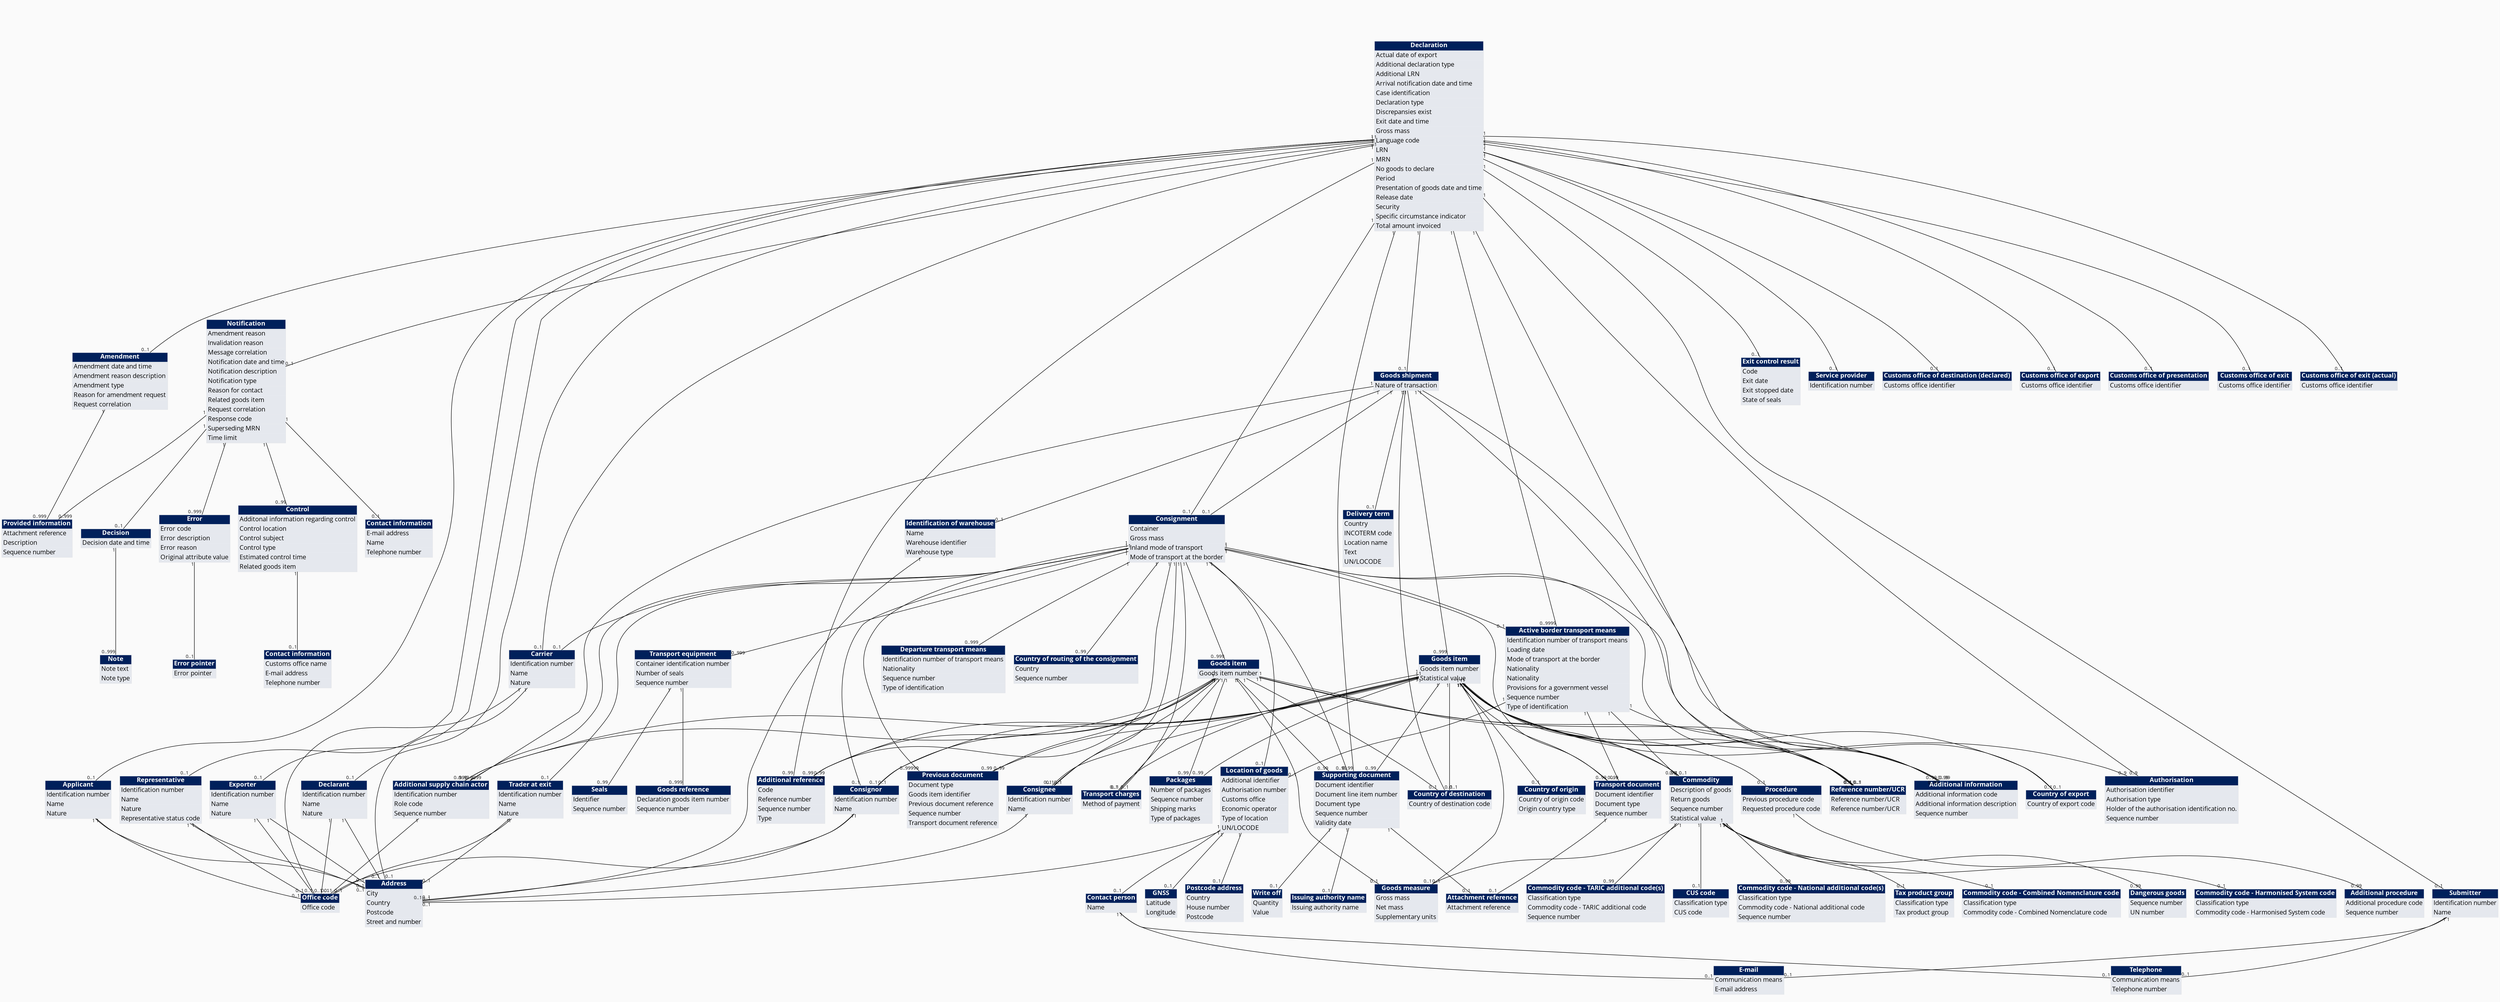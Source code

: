 Graph ClassDiagram {
bgcolor="#fafafa"
ratio="0.4"
node [shape=plain, fontname="Open Sans"]
edge [fontname="Open Sans" width="2"]
"FIg-001" -- "FIg-014" [headlabel="0..1" taillabel="1" fontsize=10]
"FIg-001" -- "FIg-026" [headlabel="0..1" taillabel="1" fontsize=10]
"FIg-001" -- "FIg-028" [headlabel="0..1" taillabel="1" fontsize=10]
"FIg-001" -- "FIg-031" [headlabel="0..1" taillabel="1" fontsize=10]
"FIg-001" -- "FIg-032" [headlabel="0..9" taillabel="1" fontsize=10]
"FIg-001" -- "FIg-033" [headlabel="0..1" taillabel="1" fontsize=10]
"FIg-001" -- "FIg-036" [headlabel="0..1" taillabel="1" fontsize=10]
"FIg-001" -- "FIg-038" [headlabel="0..1" taillabel="1" fontsize=10]
"FIg-001" -- "FIg-041" [headlabel="0..1" taillabel="1" fontsize=10]
"FIg-001" -- "FIg-048" [headlabel="0..1" taillabel="1" fontsize=10]
"FIg-001" -- "FIg-075" [headlabel="0..1" taillabel="1" fontsize=10]
"FIg-001" -- "FIg-079" [headlabel="0..1" taillabel="1" fontsize=10]
"FIg-001" -- "FIg-085" [headlabel="0..9999" taillabel="1" fontsize=10]
"FIg-001" -- "FIg-102" [headlabel="0..99" taillabel="1" fontsize=10]
"FIg-001" -- "FIg-106" [headlabel="0..1" taillabel="1" fontsize=10]
"FIg-001" -- "FIg-111" [headlabel="0..99" taillabel="1" fontsize=10]
"FIg-001" -- "FIg-115" [headlabel="0..1" taillabel="1" fontsize=10]
"FIg-001" -- "FIg-116" [headlabel="0..1" taillabel="1" fontsize=10]
"FIg-001" -- "FIg-119" [headlabel="0..1" taillabel="1" fontsize=10]
"FIg-001" -- "FIg-136" [headlabel="0..99" taillabel="1" fontsize=10]
"FIg-001" -- "FIg-138" [headlabel="0..1" taillabel="1" fontsize=10]
"FIg-001" -- "FIg-139" [headlabel="0..1" taillabel="1" fontsize=10]
"FIg-014" -- "FIg-012" [headlabel="0..999" taillabel="1" fontsize=10]
"FIg-015" -- "FIg-011" [headlabel="0..999" taillabel="1" fontsize=10]
"FIg-017" -- "FIg-023" [headlabel="0..1" taillabel="1" fontsize=10]
"FIg-019" -- "FIg-016" [headlabel="0..1" taillabel="1" fontsize=10]
"FIg-026" -- "FIg-029" [headlabel="0..1" taillabel="1" fontsize=10]
"FIg-026" -- "FIg-083" [headlabel="0..1" taillabel="1" fontsize=10]
"FIg-028" -- "FIg-009" [headlabel="0..1" taillabel="1" fontsize=10]
"FIg-028" -- "FIg-012" [headlabel="0..999" taillabel="1" fontsize=10]
"FIg-028" -- "FIg-015" [headlabel="0..1" taillabel="1" fontsize=10]
"FIg-028" -- "FIg-017" [headlabel="0..999" taillabel="1" fontsize=10]
"FIg-028" -- "FIg-019" [headlabel="0..99" taillabel="1" fontsize=10]
"FIg-031" -- "FIg-043" [headlabel="0..1" taillabel="1" fontsize=10]
"FIg-031" -- "FIg-105" [headlabel="0..1" taillabel="1" fontsize=10]
"FIg-033" -- "FIg-029" [headlabel="0..1" taillabel="1" fontsize=10]
"FIg-033" -- "FIg-083" [headlabel="0..1" taillabel="1" fontsize=10]
"FIg-036" -- "FIg-029" [headlabel="0..1" taillabel="1" fontsize=10]
"FIg-036" -- "FIg-083" [headlabel="0..1" taillabel="1" fontsize=10]
"FIg-038" -- "FIg-029" [headlabel="0..1" taillabel="1" fontsize=10]
"FIg-038" -- "FIg-083" [headlabel="0..1" taillabel="1" fontsize=10]
"FIg-044" -- "FIg-070" [headlabel="0..999" taillabel="1" fontsize=10]
"FIg-044" -- "FIg-112" [headlabel="0..99" taillabel="1" fontsize=10]
"FIg-045" -- "FIg-047" [headlabel="0..1" taillabel="1" fontsize=10]
"FIg-045" -- "FIg-051" [headlabel="0..99" taillabel="1" fontsize=10]
"FIg-045" -- "FIg-081" [headlabel="0..1" taillabel="1" fontsize=10]
"FIg-045" -- "FIg-086" [headlabel="0..99" taillabel="1" fontsize=10]
"FIg-045" -- "FIg-087" [headlabel="0..1" taillabel="1" fontsize=10]
"FIg-045" -- "FIg-088" [headlabel="0..99" taillabel="1" fontsize=10]
"FIg-045" -- "FIg-089" [headlabel="0..1" taillabel="1" fontsize=10]
"FIg-045" -- "FIg-140" [headlabel="0..1" taillabel="1" fontsize=10]
"FIg-048" -- "FIg-029" [headlabel="0..1" taillabel="1" fontsize=10]
"FIg-048" -- "FIg-083" [headlabel="0..1" taillabel="1" fontsize=10]
"FIg-055" -- "FIg-083" [headlabel="0..1" taillabel="1" fontsize=10]
"FIg-072" -- "FIg-043" [headlabel="0..1" taillabel="1" fontsize=10]
"FIg-072" -- "FIg-105" [headlabel="0..1" taillabel="1" fontsize=10]
"FIg-075" -- "FIg-044" [headlabel="0..999" taillabel="1" fontsize=10]
"FIg-075" -- "FIg-048" [headlabel="0..1" taillabel="1" fontsize=10]
"FIg-075" -- "FIg-049" [headlabel="0..999" taillabel="1" fontsize=10]
"FIg-075" -- "FIg-055" [headlabel="0..1" taillabel="1" fontsize=10]
"FIg-075" -- "FIg-068" [headlabel="0..99" taillabel="1" fontsize=10]
"FIg-075" -- "FIg-085" [headlabel="0..1" taillabel="1" fontsize=10]
"FIg-075" -- "FIg-090" [headlabel="0..999" taillabel="1" fontsize=10]
"FIg-075" -- "FIg-095" [headlabel="0..1" taillabel="1" fontsize=10]
"FIg-075" -- "FIg-102" [headlabel="0..99" taillabel="1" fontsize=10]
"FIg-075" -- "FIg-111" [headlabel="0..99" taillabel="1" fontsize=10]
"FIg-075" -- "FIg-122" [headlabel="0..99" taillabel="1" fontsize=10]
"FIg-075" -- "FIg-126" [headlabel="0..1" taillabel="1" fontsize=10]
"FIg-075" -- "FIg-127" [headlabel="0..1" taillabel="1" fontsize=10]
"FIg-075" -- "FIg-128" [headlabel="0..1" taillabel="1" fontsize=10]
"FIg-075" -- "FIg-129" [headlabel="0..1" taillabel="1" fontsize=10]
"FIg-075" -- "FIg-134" [headlabel="0..99" taillabel="1" fontsize=10]
"FIg-075" -- "FIg-135" [headlabel="0..99999" taillabel="1" fontsize=10]
"FIg-075" -- "FIg-136" [headlabel="0..99" taillabel="1" fontsize=10]
"FIg-078" -- "FIg-032" [headlabel="0..9" taillabel="1" fontsize=10]
"FIg-078" -- "FIg-045" [headlabel="0..1" taillabel="1" fontsize=10]
"FIg-078" -- "FIg-046" [headlabel="0..1" taillabel="1" fontsize=10]
"FIg-078" -- "FIg-052" [headlabel="0..99" taillabel="1" fontsize=10]
"FIg-078" -- "FIg-055" [headlabel="0..1" taillabel="1" fontsize=10]
"FIg-078" -- "FIg-089" [headlabel="0..1" taillabel="1" fontsize=10]
"FIg-078" -- "FIg-092" [headlabel="0..1" taillabel="1" fontsize=10]
"FIg-078" -- "FIg-095" [headlabel="0..1" taillabel="1" fontsize=10]
"FIg-078" -- "FIg-100" [headlabel="0..1" taillabel="1" fontsize=10]
"FIg-078" -- "FIg-102" [headlabel="0..99" taillabel="1" fontsize=10]
"FIg-078" -- "FIg-111" [headlabel="0..99" taillabel="1" fontsize=10]
"FIg-078" -- "FIg-113" [headlabel="0..1" taillabel="1" fontsize=10]
"FIg-078" -- "FIg-122" [headlabel="0..99" taillabel="1" fontsize=10]
"FIg-078" -- "FIg-126" [headlabel="0..1" taillabel="1" fontsize=10]
"FIg-078" -- "FIg-129" [headlabel="0..1" taillabel="1" fontsize=10]
"FIg-078" -- "FIg-134" [headlabel="0..99" taillabel="1" fontsize=10]
"FIg-078" -- "FIg-135" [headlabel="0..99" taillabel="1" fontsize=10]
"FIg-078" -- "FIg-136" [headlabel="0..99" taillabel="1" fontsize=10]
"FIg-085" -- "FIg-045" [headlabel="0..99" taillabel="1" fontsize=10]
"FIg-085" -- "FIg-122" [headlabel="0..1" taillabel="1" fontsize=10]
"FIg-085" -- "FIg-126" [headlabel="0..1" taillabel="1" fontsize=10]
"FIg-085" -- "FIg-127" [headlabel="0..1" taillabel="1" fontsize=10]
"FIg-090" -- "FIg-045" [headlabel="0..1" taillabel="1" fontsize=10]
"FIg-090" -- "FIg-052" [headlabel="0..99" taillabel="1" fontsize=10]
"FIg-090" -- "FIg-055" [headlabel="0..1" taillabel="1" fontsize=10]
"FIg-090" -- "FIg-089" [headlabel="0..1" taillabel="1" fontsize=10]
"FIg-090" -- "FIg-092" [headlabel="0..1" taillabel="1" fontsize=10]
"FIg-090" -- "FIg-095" [headlabel="0..1" taillabel="1" fontsize=10]
"FIg-090" -- "FIg-102" [headlabel="0..99" taillabel="1" fontsize=10]
"FIg-090" -- "FIg-111" [headlabel="0..99" taillabel="1" fontsize=10]
"FIg-090" -- "FIg-126" [headlabel="0..1" taillabel="1" fontsize=10]
"FIg-090" -- "FIg-129" [headlabel="0..1" taillabel="1" fontsize=10]
"FIg-090" -- "FIg-134" [headlabel="0..99" taillabel="1" fontsize=10]
"FIg-090" -- "FIg-135" [headlabel="0..99" taillabel="1" fontsize=10]
"FIg-090" -- "FIg-136" [headlabel="0..99" taillabel="1" fontsize=10]
"FIg-113" -- "FIg-097" [headlabel="0..99" taillabel="1" fontsize=10]
"FIg-119" -- "FIg-046" [headlabel="0..1" taillabel="1" fontsize=10]
"FIg-119" -- "FIg-075" [headlabel="0..1" taillabel="1" fontsize=10]
"FIg-119" -- "FIg-077" [headlabel="0..1" taillabel="1" fontsize=10]
"FIg-119" -- "FIg-078" [headlabel="0..999" taillabel="1" fontsize=10]
"FIg-119" -- "FIg-092" [headlabel="0..1" taillabel="1" fontsize=10]
"FIg-119" -- "FIg-126" [headlabel="0..1" taillabel="1" fontsize=10]
"FIg-119" -- "FIg-132" [headlabel="0..1" taillabel="1" fontsize=10]
"FIg-119" -- "FIg-134" [headlabel="0..99" taillabel="1" fontsize=10]
"FIg-122" -- "FIg-042" [headlabel="0..1" taillabel="1" fontsize=10]
"FIg-127" -- "FIg-069" [headlabel="0..1" taillabel="1" fontsize=10]
"FIg-127" -- "FIg-072" [headlabel="0..1" taillabel="1" fontsize=10]
"FIg-127" -- "FIg-083" [headlabel="0..1" taillabel="1" fontsize=10]
"FIg-127" -- "FIg-131" [headlabel="0..1" taillabel="1" fontsize=10]
"FIg-128" -- "FIg-029" [headlabel="0..1" taillabel="1" fontsize=10]
"FIg-128" -- "FIg-083" [headlabel="0..1" taillabel="1" fontsize=10]
"FIg-129" -- "FIg-029" [headlabel="0..1" taillabel="1" fontsize=10]
"FIg-129" -- "FIg-083" [headlabel="0..1" taillabel="1" fontsize=10]
"FIg-132" -- "FIg-083" [headlabel="0..1" taillabel="1" fontsize=10]
"FIg-134" -- "FIg-029" [headlabel="0..1" taillabel="1" fontsize=10]
"FIg-136" -- "FIg-042" [headlabel="0..1" taillabel="1" fontsize=10]
"FIg-136" -- "FIg-108" [headlabel="0..1" taillabel="1" fontsize=10]
"FIg-136" -- "FIg-137" [headlabel="0..1" taillabel="1" fontsize=10]
"FIg-001" [label=<<table border="0" cellspacing="0" cellborder="1" color="#E3E5E9"><tr><td bgcolor="#00205B"><font color="white"><b>Declaration</b></font></td></tr><tr><td bgcolor="#e5e8ee" align="left" sides="LR">Actual date of export</td></tr><tr><td bgcolor="#e5e8ee" align="left" sides="LR">Additional declaration type</td></tr><tr><td bgcolor="#e5e8ee" align="left" sides="LR">Additional LRN</td></tr><tr><td bgcolor="#e5e8ee" align="left" sides="LR">Arrival notification date and time</td></tr><tr><td bgcolor="#e5e8ee" align="left" sides="LR">Case identification</td></tr><tr><td bgcolor="#e5e8ee" align="left" sides="LR">Declaration type</td></tr><tr><td bgcolor="#e5e8ee" align="left" sides="LR">Discrepansies exist</td></tr><tr><td bgcolor="#e5e8ee" align="left" sides="LR">Exit date and time</td></tr><tr><td bgcolor="#e5e8ee" align="left" sides="LR">Gross mass</td></tr><tr><td bgcolor="#e5e8ee" align="left" sides="LR">Language code</td></tr><tr><td bgcolor="#e5e8ee" align="left" sides="LR">LRN</td></tr><tr><td bgcolor="#e5e8ee" align="left" sides="LR">MRN</td></tr><tr><td bgcolor="#e5e8ee" align="left" sides="LR">No goods to declare</td></tr><tr><td bgcolor="#e5e8ee" align="left" sides="LR">Period</td></tr><tr><td bgcolor="#e5e8ee" align="left" sides="LR">Presentation of goods date and time</td></tr><tr><td bgcolor="#e5e8ee" align="left" sides="LR">Release date</td></tr><tr><td bgcolor="#e5e8ee" align="left" sides="LR">Security</td></tr><tr><td bgcolor="#e5e8ee" align="left" sides="LR">Specific circumstance indicator</td></tr><tr><td bgcolor="#e5e8ee" align="left" sides="LRB">Total amount invoiced</td></tr></table>>]
"FIg-009" [label=<<table border="0" cellspacing="0" cellborder="1" color="#E3E5E9"><tr><td bgcolor="#00205B"><font color="white"><b>Contact information</b></font></td></tr><tr><td bgcolor="#e5e8ee" align="left" sides="LR">E-mail address</td></tr><tr><td bgcolor="#e5e8ee" align="left" sides="LR">Name</td></tr><tr><td bgcolor="#e5e8ee" align="left" sides="LRB">Telephone number</td></tr></table>>]
"FIg-011" [label=<<table border="0" cellspacing="0" cellborder="1" color="#E3E5E9"><tr><td bgcolor="#00205B"><font color="white"><b>Note</b></font></td></tr><tr><td bgcolor="#e5e8ee" align="left" sides="LR">Note text</td></tr><tr><td bgcolor="#e5e8ee" align="left" sides="LRB">Note type</td></tr></table>>]
"FIg-012" [label=<<table border="0" cellspacing="0" cellborder="1" color="#E3E5E9"><tr><td bgcolor="#00205B"><font color="white"><b>Provided information</b></font></td></tr><tr><td bgcolor="#e5e8ee" align="left" sides="LR">Attachment reference</td></tr><tr><td bgcolor="#e5e8ee" align="left" sides="LR">Description</td></tr><tr><td bgcolor="#e5e8ee" align="left" sides="LRB">Sequence number</td></tr></table>>]
"FIg-014" [label=<<table border="0" cellspacing="0" cellborder="1" color="#E3E5E9"><tr><td bgcolor="#00205B"><font color="white"><b>Amendment</b></font></td></tr><tr><td bgcolor="#e5e8ee" align="left" sides="LR">Amendment date and time</td></tr><tr><td bgcolor="#e5e8ee" align="left" sides="LR">Amendment reason description</td></tr><tr><td bgcolor="#e5e8ee" align="left" sides="LR">Amendment type</td></tr><tr><td bgcolor="#e5e8ee" align="left" sides="LR">Reason for amendment request</td></tr><tr><td bgcolor="#e5e8ee" align="left" sides="LRB">Request correlation</td></tr></table>>]
"FIg-015" [label=<<table border="0" cellspacing="0" cellborder="1" color="#E3E5E9"><tr><td bgcolor="#00205B"><font color="white"><b>Decision</b></font></td></tr><tr><td bgcolor="#e5e8ee" align="left" sides="LRB">Decision date and time</td></tr></table>>]
"FIg-016" [label=<<table border="0" cellspacing="0" cellborder="1" color="#E3E5E9"><tr><td bgcolor="#00205B"><font color="white"><b>Contact information</b></font></td></tr><tr><td bgcolor="#e5e8ee" align="left" sides="LR">Customs office name</td></tr><tr><td bgcolor="#e5e8ee" align="left" sides="LR">E-mail address</td></tr><tr><td bgcolor="#e5e8ee" align="left" sides="LRB">Telephone number</td></tr></table>>]
"FIg-017" [label=<<table border="0" cellspacing="0" cellborder="1" color="#E3E5E9"><tr><td bgcolor="#00205B"><font color="white"><b>Error</b></font></td></tr><tr><td bgcolor="#e5e8ee" align="left" sides="LR">Error code</td></tr><tr><td bgcolor="#e5e8ee" align="left" sides="LR">Error description</td></tr><tr><td bgcolor="#e5e8ee" align="left" sides="LR">Error reason</td></tr><tr><td bgcolor="#e5e8ee" align="left" sides="LRB">Original attribute value</td></tr></table>>]
"FIg-019" [label=<<table border="0" cellspacing="0" cellborder="1" color="#E3E5E9"><tr><td bgcolor="#00205B"><font color="white"><b>Control</b></font></td></tr><tr><td bgcolor="#e5e8ee" align="left" sides="LR">Additonal information regarding control</td></tr><tr><td bgcolor="#e5e8ee" align="left" sides="LR">Control location</td></tr><tr><td bgcolor="#e5e8ee" align="left" sides="LR">Control subject</td></tr><tr><td bgcolor="#e5e8ee" align="left" sides="LR">Control type</td></tr><tr><td bgcolor="#e5e8ee" align="left" sides="LR">Estimated control time</td></tr><tr><td bgcolor="#e5e8ee" align="left" sides="LRB">Related goods item</td></tr></table>>]
"FIg-023" [label=<<table border="0" cellspacing="0" cellborder="1" color="#E3E5E9"><tr><td bgcolor="#00205B"><font color="white"><b>Error pointer</b></font></td></tr><tr><td bgcolor="#e5e8ee" align="left" sides="LR">Error pointer</td></tr></table>>]
"FIg-026" [label=<<table border="0" cellspacing="0" cellborder="1" color="#E3E5E9"><tr><td bgcolor="#00205B"><font color="white"><b>Representative</b></font></td></tr><tr><td bgcolor="#e5e8ee" align="left" sides="LR">Identification number</td></tr><tr><td bgcolor="#e5e8ee" align="left" sides="LR">Name</td></tr><tr><td bgcolor="#e5e8ee" align="left" sides="LR">Nature</td></tr><tr><td bgcolor="#e5e8ee" align="left" sides="LRB">Representative status code</td></tr></table>>]
"FIg-028" [label=<<table border="0" cellspacing="0" cellborder="1" color="#E3E5E9"><tr><td bgcolor="#00205B"><font color="white"><b>Notification</b></font></td></tr><tr><td bgcolor="#e5e8ee" align="left" sides="LR">Amendment reason</td></tr><tr><td bgcolor="#e5e8ee" align="left" sides="LR">Invalidation reason</td></tr><tr><td bgcolor="#e5e8ee" align="left" sides="LR">Message correlation</td></tr><tr><td bgcolor="#e5e8ee" align="left" sides="LR">Notification date and time</td></tr><tr><td bgcolor="#e5e8ee" align="left" sides="LR">Notification description</td></tr><tr><td bgcolor="#e5e8ee" align="left" sides="LR">Notification type</td></tr><tr><td bgcolor="#e5e8ee" align="left" sides="LR">Reason for contact</td></tr><tr><td bgcolor="#e5e8ee" align="left" sides="LR">Related goods item</td></tr><tr><td bgcolor="#e5e8ee" align="left" sides="LR">Request correlation</td></tr><tr><td bgcolor="#e5e8ee" align="left" sides="LR">Response code</td></tr><tr><td bgcolor="#e5e8ee" align="left" sides="LR">Superseding MRN</td></tr><tr><td bgcolor="#e5e8ee" align="left" sides="LRB">Time limit</td></tr></table>>]
"FIg-029" [label=<<table border="0" cellspacing="0" cellborder="1" color="#E3E5E9"><tr><td bgcolor="#00205B"><font color="white"><b>Office code</b></font></td></tr><tr><td bgcolor="#e5e8ee" align="left" sides="LRB">Office code</td></tr></table>>]
"FIg-031" [label=<<table border="0" cellspacing="0" cellborder="1" color="#E3E5E9"><tr><td bgcolor="#00205B"><font color="white"><b>Submitter</b></font></td></tr><tr><td bgcolor="#e5e8ee" align="left" sides="LR">Identification number</td></tr><tr><td bgcolor="#e5e8ee" align="left" sides="LR">Name</td></tr></table>>]
"FIg-032" [label=<<table border="0" cellspacing="0" cellborder="1" color="#E3E5E9"><tr><td bgcolor="#00205B"><font color="white"><b>Authorisation</b></font></td></tr><tr><td bgcolor="#e5e8ee" align="left" sides="LR">Authorisation identifier</td></tr><tr><td bgcolor="#e5e8ee" align="left" sides="LR">Authorisation type</td></tr><tr><td bgcolor="#e5e8ee" align="left" sides="LR">Holder of the authorisation identification no.</td></tr><tr><td bgcolor="#e5e8ee" align="left" sides="LRB">Sequence number</td></tr></table>>]
"FIg-033" [label=<<table border="0" cellspacing="0" cellborder="1" color="#E3E5E9"><tr><td bgcolor="#00205B"><font color="white"><b>Exporter</b></font></td></tr><tr><td bgcolor="#e5e8ee" align="left" sides="LR">Identification number</td></tr><tr><td bgcolor="#e5e8ee" align="left" sides="LR">Name</td></tr><tr><td bgcolor="#e5e8ee" align="left" sides="LRB">Nature</td></tr></table>>]
"FIg-036" [label=<<table border="0" cellspacing="0" cellborder="1" color="#E3E5E9"><tr><td bgcolor="#00205B"><font color="white"><b>Declarant</b></font></td></tr><tr><td bgcolor="#e5e8ee" align="left" sides="LR">Identification number</td></tr><tr><td bgcolor="#e5e8ee" align="left" sides="LR">Name</td></tr><tr><td bgcolor="#e5e8ee" align="left" sides="LRB">Nature</td></tr></table>>]
"FIg-038" [label=<<table border="0" cellspacing="0" cellborder="1" color="#E3E5E9"><tr><td bgcolor="#00205B"><font color="white"><b>Applicant</b></font></td></tr><tr><td bgcolor="#e5e8ee" align="left" sides="LR">Identification number</td></tr><tr><td bgcolor="#e5e8ee" align="left" sides="LR">Name</td></tr><tr><td bgcolor="#e5e8ee" align="left" sides="LRB">Nature</td></tr></table>>]
"FIg-041" [label=<<table border="0" cellspacing="0" cellborder="1" color="#E3E5E9"><tr><td bgcolor="#00205B"><font color="white"><b>Exit control result</b></font></td></tr><tr><td bgcolor="#e5e8ee" align="left" sides="LR">Code</td></tr><tr><td bgcolor="#e5e8ee" align="left" sides="LR">Exit date</td></tr><tr><td bgcolor="#e5e8ee" align="left" sides="LR">Exit stopped date</td></tr><tr><td bgcolor="#e5e8ee" align="left" sides="LRB">State of seals</td></tr></table>>]
"FIg-042" [label=<<table border="0" cellspacing="0" cellborder="1" color="#E3E5E9"><tr><td bgcolor="#00205B"><font color="white"><b>Attachment reference</b></font></td></tr><tr><td bgcolor="#e5e8ee" align="left" sides="LRB">Attachment reference</td></tr></table>>]
"FIg-043" [label=<<table border="0" cellspacing="0" cellborder="1" color="#E3E5E9"><tr><td bgcolor="#00205B"><font color="white"><b>Telephone</b></font></td></tr><tr><td bgcolor="#e5e8ee" align="left" sides="LR">Communication means</td></tr><tr><td bgcolor="#e5e8ee" align="left" sides="LRB">Telephone number</td></tr></table>>]
"FIg-044" [label=<<table border="0" cellspacing="0" cellborder="1" color="#E3E5E9"><tr><td bgcolor="#00205B"><font color="white"><b>Transport equipment</b></font></td></tr><tr><td bgcolor="#e5e8ee" align="left" sides="LR">Container identification number</td></tr><tr><td bgcolor="#e5e8ee" align="left" sides="LR">Number of seals</td></tr><tr><td bgcolor="#e5e8ee" align="left" sides="LR">Sequence number</td></tr></table>>]
"FIg-045" [label=<<table border="0" cellspacing="0" cellborder="1" color="#E3E5E9"><tr><td bgcolor="#00205B"><font color="white"><b>Commodity</b></font></td></tr><tr><td bgcolor="#e5e8ee" align="left" sides="LR">Description of goods</td></tr><tr><td bgcolor="#e5e8ee" align="left" sides="LR">Return goods</td></tr><tr><td bgcolor="#e5e8ee" align="left" sides="LR">Sequence number</td></tr><tr><td bgcolor="#e5e8ee" align="left" sides="LRB">Statistical value</td></tr></table>>]
"FIg-046" [label=<<table border="0" cellspacing="0" cellborder="1" color="#E3E5E9"><tr><td bgcolor="#00205B"><font color="white"><b>Country of export</b></font></td></tr><tr><td bgcolor="#e5e8ee" align="left" sides="LRB">Country of export code</td></tr></table>>]
"FIg-047" [label=<<table border="0" cellspacing="0" cellborder="1" color="#E3E5E9"><tr><td bgcolor="#00205B"><font color="white"><b>Commodity code - Combined Nomenclature code</b></font></td></tr><tr><td bgcolor="#e5e8ee" align="left" sides="LR">Classification type</td></tr><tr><td bgcolor="#e5e8ee" align="left" sides="LR">Commodity code - Combined Nomenclature code</td></tr></table>>]
"FIg-048" [label=<<table border="0" cellspacing="0" cellborder="1" color="#E3E5E9"><tr><td bgcolor="#00205B"><font color="white"><b>Carrier</b></font></td></tr><tr><td bgcolor="#e5e8ee" align="left" sides="LR">Identification number</td></tr><tr><td bgcolor="#e5e8ee" align="left" sides="LR">Name</td></tr><tr><td bgcolor="#e5e8ee" align="left" sides="LRB">Nature</td></tr></table>>]
"FIg-049" [label=<<table border="0" cellspacing="0" cellborder="1" color="#E3E5E9"><tr><td bgcolor="#00205B"><font color="white"><b>Departure transport means</b></font></td></tr><tr><td bgcolor="#e5e8ee" align="left" sides="LR">Identification number of transport means</td></tr><tr><td bgcolor="#e5e8ee" align="left" sides="LR">Nationality</td></tr><tr><td bgcolor="#e5e8ee" align="left" sides="LR">Sequence number</td></tr><tr><td bgcolor="#e5e8ee" align="left" sides="LRB">Type of identification</td></tr></table>>]
"FIg-051" [label=<<table border="0" cellspacing="0" cellborder="1" color="#E3E5E9"><tr><td bgcolor="#00205B"><font color="white"><b>Dangerous goods</b></font></td></tr><tr><td bgcolor="#e5e8ee" align="left" sides="LR">Sequence number</td></tr><tr><td bgcolor="#e5e8ee" align="left" sides="LRB">UN number</td></tr></table>>]
"FIg-052" [label=<<table border="0" cellspacing="0" cellborder="1" color="#E3E5E9"><tr><td bgcolor="#00205B"><font color="white"><b>Packages</b></font></td></tr><tr><td bgcolor="#e5e8ee" align="left" sides="LR">Number of packages</td></tr><tr><td bgcolor="#e5e8ee" align="left" sides="LR">Sequence number</td></tr><tr><td bgcolor="#e5e8ee" align="left" sides="LR">Shipping marks</td></tr><tr><td bgcolor="#e5e8ee" align="left" sides="LRB">Type of packages</td></tr></table>>]
"FIg-055" [label=<<table border="0" cellspacing="0" cellborder="1" color="#E3E5E9"><tr><td bgcolor="#00205B"><font color="white"><b>Consignee</b></font></td></tr><tr><td bgcolor="#e5e8ee" align="left" sides="LR">Identification number</td></tr><tr><td bgcolor="#e5e8ee" align="left" sides="LRB">Name</td></tr></table>>]
"FIg-068" [label=<<table border="0" cellspacing="0" cellborder="1" color="#E3E5E9"><tr><td bgcolor="#00205B"><font color="white"><b>Country of routing of the consignment</b></font></td></tr><tr><td bgcolor="#e5e8ee" align="left" sides="LR">Country</td></tr><tr><td bgcolor="#e5e8ee" align="left" sides="LRB">Sequence number</td></tr></table>>]
"FIg-069" [label=<<table border="0" cellspacing="0" cellborder="1" color="#E3E5E9"><tr><td bgcolor="#00205B"><font color="white"><b>GNSS</b></font></td></tr><tr><td bgcolor="#e5e8ee" align="left" sides="LR">Latitude</td></tr><tr><td bgcolor="#e5e8ee" align="left" sides="LRB">Longitude</td></tr></table>>]
"FIg-070" [label=<<table border="0" cellspacing="0" cellborder="1" color="#E3E5E9"><tr><td bgcolor="#00205B"><font color="white"><b>Goods reference</b></font></td></tr><tr><td bgcolor="#e5e8ee" align="left" sides="LR">Declaration goods item number</td></tr><tr><td bgcolor="#e5e8ee" align="left" sides="LRB">Sequence number</td></tr></table>>]
"FIg-072" [label=<<table border="0" cellspacing="0" cellborder="1" color="#E3E5E9"><tr><td bgcolor="#00205B"><font color="white"><b>Contact person</b></font></td></tr><tr><td bgcolor="#e5e8ee" align="left" sides="LRB">Name</td></tr></table>>]
"FIg-075" [label=<<table border="0" cellspacing="0" cellborder="1" color="#E3E5E9"><tr><td bgcolor="#00205B"><font color="white"><b>Consignment</b></font></td></tr><tr><td bgcolor="#e5e8ee" align="left" sides="LR">Container</td></tr><tr><td bgcolor="#e5e8ee" align="left" sides="LR">Gross mass</td></tr><tr><td bgcolor="#e5e8ee" align="left" sides="LR">Inland mode of transport</td></tr><tr><td bgcolor="#e5e8ee" align="left" sides="LRB">Mode of transport at the border</td></tr></table>>]
"FIg-077" [label=<<table border="0" cellspacing="0" cellborder="1" color="#E3E5E9"><tr><td bgcolor="#00205B"><font color="white"><b>Delivery term</b></font></td></tr><tr><td bgcolor="#e5e8ee" align="left" sides="LR">Country</td></tr><tr><td bgcolor="#e5e8ee" align="left" sides="LR">INCOTERM code</td></tr><tr><td bgcolor="#e5e8ee" align="left" sides="LR">Location name</td></tr><tr><td bgcolor="#e5e8ee" align="left" sides="LR">Text</td></tr><tr><td bgcolor="#e5e8ee" align="left" sides="LRB">UN/LOCODE</td></tr></table>>]
"FIg-078" [label=<<table border="0" cellspacing="0" cellborder="1" color="#E3E5E9"><tr><td bgcolor="#00205B"><font color="white"><b>Goods item</b></font></td></tr><tr><td bgcolor="#e5e8ee" align="left" sides="LR">Goods item number</td></tr><tr><td bgcolor="#e5e8ee" align="left" sides="LRB">Statistical value</td></tr></table>>]
"FIg-079" [label=<<table border="0" cellspacing="0" cellborder="1" color="#E3E5E9"><tr><td bgcolor="#00205B"><font color="white"><b>Service provider</b></font></td></tr><tr><td bgcolor="#e5e8ee" align="left" sides="LR">Identification number</td></tr></table>>]
"FIg-081" [label=<<table border="0" cellspacing="0" cellborder="1" color="#E3E5E9"><tr><td bgcolor="#00205B"><font color="white"><b>Commodity code - Harmonised System code</b></font></td></tr><tr><td bgcolor="#e5e8ee" align="left" sides="LR">Classification type</td></tr><tr><td bgcolor="#e5e8ee" align="left" sides="LRB">Commodity code - Harmonised System code</td></tr></table>>]
"FIg-083" [label=<<table border="0" cellspacing="0" cellborder="1" color="#E3E5E9"><tr><td bgcolor="#00205B"><font color="white"><b>Address</b></font></td></tr><tr><td bgcolor="#e5e8ee" align="left" sides="LR">City</td></tr><tr><td bgcolor="#e5e8ee" align="left" sides="LR">Country</td></tr><tr><td bgcolor="#e5e8ee" align="left" sides="LR">Postcode</td></tr><tr><td bgcolor="#e5e8ee" align="left" sides="LRB">Street and number</td></tr></table>>]
"FIg-085" [label=<<table border="0" cellspacing="0" cellborder="1" color="#E3E5E9"><tr><td bgcolor="#00205B"><font color="white"><b>Active border transport means</b></font></td></tr><tr><td bgcolor="#e5e8ee" align="left" sides="LR">Identification number of transport means</td></tr><tr><td bgcolor="#e5e8ee" align="left" sides="LR">Loading date</td></tr><tr><td bgcolor="#e5e8ee" align="left" sides="LR">Mode of transport at the border</td></tr><tr><td bgcolor="#e5e8ee" align="left" sides="LR">Nationality</td></tr><tr><td bgcolor="#e5e8ee" align="left" sides="LR">Nationality</td></tr><tr><td bgcolor="#e5e8ee" align="left" sides="LR">Provisions for a government vessel</td></tr><tr><td bgcolor="#e5e8ee" align="left" sides="LR">Sequence number</td></tr><tr><td bgcolor="#e5e8ee" align="left" sides="LRB">Type of identification</td></tr></table>>]
"FIg-086" [label=<<table border="0" cellspacing="0" cellborder="1" color="#E3E5E9"><tr><td bgcolor="#00205B"><font color="white"><b>Commodity code - TARIC additional code(s)</b></font></td></tr><tr><td bgcolor="#e5e8ee" align="left" sides="LR">Classification type</td></tr><tr><td bgcolor="#e5e8ee" align="left" sides="LR">Commodity code - TARIC additional code</td></tr><tr><td bgcolor="#e5e8ee" align="left" sides="LRB">Sequence number</td></tr></table>>]
"FIg-087" [label=<<table border="0" cellspacing="0" cellborder="1" color="#E3E5E9"><tr><td bgcolor="#00205B"><font color="white"><b>CUS code</b></font></td></tr><tr><td bgcolor="#e5e8ee" align="left" sides="LR">Classification type</td></tr><tr><td bgcolor="#e5e8ee" align="left" sides="LR">CUS code</td></tr></table>>]
"FIg-088" [label=<<table border="0" cellspacing="0" cellborder="1" color="#E3E5E9"><tr><td bgcolor="#00205B"><font color="white"><b>Commodity code - National additional code(s)</b></font></td></tr><tr><td bgcolor="#e5e8ee" align="left" sides="LR">Classification type</td></tr><tr><td bgcolor="#e5e8ee" align="left" sides="LR">Commodity code - National additional code</td></tr><tr><td bgcolor="#e5e8ee" align="left" sides="LRB">Sequence number</td></tr></table>>]
"FIg-089" [label=<<table border="0" cellspacing="0" cellborder="1" color="#E3E5E9"><tr><td bgcolor="#00205B"><font color="white"><b>Goods measure</b></font></td></tr><tr><td bgcolor="#e5e8ee" align="left" sides="LR">Gross mass</td></tr><tr><td bgcolor="#e5e8ee" align="left" sides="LR">Net mass</td></tr><tr><td bgcolor="#e5e8ee" align="left" sides="LRB">Supplementary units</td></tr></table>>]
"FIg-090" [label=<<table border="0" cellspacing="0" cellborder="1" color="#E3E5E9"><tr><td bgcolor="#00205B"><font color="white"><b>Goods item</b></font></td></tr><tr><td bgcolor="#e5e8ee" align="left" sides="LRB">Goods item number</td></tr></table>>]
"FIg-092" [label=<<table border="0" cellspacing="0" cellborder="1" color="#E3E5E9"><tr><td bgcolor="#00205B"><font color="white"><b>Country of destination</b></font></td></tr><tr><td bgcolor="#e5e8ee" align="left" sides="LRB">Country of destination code</td></tr></table>>]
"FIg-095" [label=<<table border="0" cellspacing="0" cellborder="1" color="#E3E5E9"><tr><td bgcolor="#00205B"><font color="white"><b>Transport charges</b></font></td></tr><tr><td bgcolor="#e5e8ee" align="left" sides="LR">Method of payment</td></tr></table>>]
"FIg-097" [label=<<table border="0" cellspacing="0" cellborder="1" color="#E3E5E9"><tr><td bgcolor="#00205B"><font color="white"><b>Additional procedure</b></font></td></tr><tr><td bgcolor="#e5e8ee" align="left" sides="LR">Additional procedure code</td></tr><tr><td bgcolor="#e5e8ee" align="left" sides="LRB">Sequence number</td></tr></table>>]
"FIg-100" [label=<<table border="0" cellspacing="0" cellborder="1" color="#E3E5E9"><tr><td bgcolor="#00205B"><font color="white"><b>Country of origin</b></font></td></tr><tr><td bgcolor="#e5e8ee" align="left" sides="LR">Country of origin code</td></tr><tr><td bgcolor="#e5e8ee" align="left" sides="LRB">Origin country type</td></tr></table>>]
"FIg-102" [label=<<table border="0" cellspacing="0" cellborder="1" color="#E3E5E9"><tr><td bgcolor="#00205B"><font color="white"><b>Additional information</b></font></td></tr><tr><td bgcolor="#e5e8ee" align="left" sides="LR">Additional information code</td></tr><tr><td bgcolor="#e5e8ee" align="left" sides="LR">Additional information description</td></tr><tr><td bgcolor="#e5e8ee" align="left" sides="LRB">Sequence number</td></tr></table>>]
"FIg-105" [label=<<table border="0" cellspacing="0" cellborder="1" color="#E3E5E9"><tr><td bgcolor="#00205B"><font color="white"><b>E-mail</b></font></td></tr><tr><td bgcolor="#e5e8ee" align="left" sides="LR">Communication means</td></tr><tr><td bgcolor="#e5e8ee" align="left" sides="LRB">E-mail address</td></tr></table>>]
"FIg-106" [label=<<table border="0" cellspacing="0" cellborder="1" color="#E3E5E9"><tr><td bgcolor="#00205B"><font color="white"><b>Customs office of destination (declared)</b></font></td></tr><tr><td bgcolor="#e5e8ee" align="left" sides="LR">Customs office identifier</td></tr></table>>]
"FIg-108" [label=<<table border="0" cellspacing="0" cellborder="1" color="#E3E5E9"><tr><td bgcolor="#00205B"><font color="white"><b>Write off</b></font></td></tr><tr><td bgcolor="#e5e8ee" align="left" sides="LR">Quantity</td></tr><tr><td bgcolor="#e5e8ee" align="left" sides="LR">Value</td></tr></table>>]
"FIg-111" [label=<<table border="0" cellspacing="0" cellborder="1" color="#E3E5E9"><tr><td bgcolor="#00205B"><font color="white"><b>Additional reference</b></font></td></tr><tr><td bgcolor="#e5e8ee" align="left" sides="LR">Code</td></tr><tr><td bgcolor="#e5e8ee" align="left" sides="LR">Reference number</td></tr><tr><td bgcolor="#e5e8ee" align="left" sides="LR">Sequence number</td></tr><tr><td bgcolor="#e5e8ee" align="left" sides="LRB">Type</td></tr></table>>]
"FIg-112" [label=<<table border="0" cellspacing="0" cellborder="1" color="#E3E5E9"><tr><td bgcolor="#00205B"><font color="white"><b>Seals</b></font></td></tr><tr><td bgcolor="#e5e8ee" align="left" sides="LR">Identifier</td></tr><tr><td bgcolor="#e5e8ee" align="left" sides="LRB">Sequence number</td></tr></table>>]
"FIg-113" [label=<<table border="0" cellspacing="0" cellborder="1" color="#E3E5E9"><tr><td bgcolor="#00205B"><font color="white"><b>Procedure</b></font></td></tr><tr><td bgcolor="#e5e8ee" align="left" sides="LR">Previous procedure code</td></tr><tr><td bgcolor="#e5e8ee" align="left" sides="LRB">Requested procedure code</td></tr></table>>]
"FIg-115" [label=<<table border="0" cellspacing="0" cellborder="1" color="#E3E5E9"><tr><td bgcolor="#00205B"><font color="white"><b>Customs office of export</b></font></td></tr><tr><td bgcolor="#e5e8ee" align="left" sides="LR">Customs office identifier</td></tr></table>>]
"FIg-116" [label=<<table border="0" cellspacing="0" cellborder="1" color="#E3E5E9"><tr><td bgcolor="#00205B"><font color="white"><b>Customs office of presentation</b></font></td></tr><tr><td bgcolor="#e5e8ee" align="left" sides="LR">Customs office identifier</td></tr></table>>]
"FIg-119" [label=<<table border="0" cellspacing="0" cellborder="1" color="#E3E5E9"><tr><td bgcolor="#00205B"><font color="white"><b>Goods shipment</b></font></td></tr><tr><td bgcolor="#e5e8ee" align="left" sides="LRB">Nature of transaction</td></tr></table>>]
"FIg-122" [label=<<table border="0" cellspacing="0" cellborder="1" color="#E3E5E9"><tr><td bgcolor="#00205B"><font color="white"><b>Transport document</b></font></td></tr><tr><td bgcolor="#e5e8ee" align="left" sides="LR">Document identifier</td></tr><tr><td bgcolor="#e5e8ee" align="left" sides="LR">Document type</td></tr><tr><td bgcolor="#e5e8ee" align="left" sides="LR">Sequence number</td></tr></table>>]
"FIg-126" [label=<<table border="0" cellspacing="0" cellborder="1" color="#E3E5E9"><tr><td bgcolor="#00205B"><font color="white"><b>Reference number/UCR</b></font></td></tr><tr><td bgcolor="#e5e8ee" align="left" sides="LR">Reference number/UCR</td></tr><tr><td bgcolor="#e5e8ee" align="left" sides="LRB">Reference number/UCR</td></tr></table>>]
"FIg-127" [label=<<table border="0" cellspacing="0" cellborder="1" color="#E3E5E9"><tr><td bgcolor="#00205B"><font color="white"><b>Location of goods</b></font></td></tr><tr><td bgcolor="#e5e8ee" align="left" sides="LR">Additional identifier</td></tr><tr><td bgcolor="#e5e8ee" align="left" sides="LR">Authorisation number</td></tr><tr><td bgcolor="#e5e8ee" align="left" sides="LR">Customs office</td></tr><tr><td bgcolor="#e5e8ee" align="left" sides="LR">Economic operator</td></tr><tr><td bgcolor="#e5e8ee" align="left" sides="LR">Type of location</td></tr><tr><td bgcolor="#e5e8ee" align="left" sides="LRB">UN/LOCODE</td></tr></table>>]
"FIg-128" [label=<<table border="0" cellspacing="0" cellborder="1" color="#E3E5E9"><tr><td bgcolor="#00205B"><font color="white"><b>Trader at exit</b></font></td></tr><tr><td bgcolor="#e5e8ee" align="left" sides="LR">Identification number</td></tr><tr><td bgcolor="#e5e8ee" align="left" sides="LR">Name</td></tr><tr><td bgcolor="#e5e8ee" align="left" sides="LR">Nature</td></tr></table>>]
"FIg-129" [label=<<table border="0" cellspacing="0" cellborder="1" color="#E3E5E9"><tr><td bgcolor="#00205B"><font color="white"><b>Consignor</b></font></td></tr><tr><td bgcolor="#e5e8ee" align="left" sides="LR">Identification number</td></tr><tr><td bgcolor="#e5e8ee" align="left" sides="LRB">Name</td></tr></table>>]
"FIg-131" [label=<<table border="0" cellspacing="0" cellborder="1" color="#E3E5E9"><tr><td bgcolor="#00205B"><font color="white"><b>Postcode address</b></font></td></tr><tr><td bgcolor="#e5e8ee" align="left" sides="LR">Country</td></tr><tr><td bgcolor="#e5e8ee" align="left" sides="LR">House number</td></tr><tr><td bgcolor="#e5e8ee" align="left" sides="LR">Postcode</td></tr></table>>]
"FIg-132" [label=<<table border="0" cellspacing="0" cellborder="1" color="#E3E5E9"><tr><td bgcolor="#00205B"><font color="white"><b>Identification of warehouse</b></font></td></tr><tr><td bgcolor="#e5e8ee" align="left" sides="LR">Name</td></tr><tr><td bgcolor="#e5e8ee" align="left" sides="LR">Warehouse identifier</td></tr><tr><td bgcolor="#e5e8ee" align="left" sides="LRB">Warehouse type</td></tr></table>>]
"FIg-134" [label=<<table border="0" cellspacing="0" cellborder="1" color="#E3E5E9"><tr><td bgcolor="#00205B"><font color="white"><b>Additional supply chain actor</b></font></td></tr><tr><td bgcolor="#e5e8ee" align="left" sides="LR">Identification number</td></tr><tr><td bgcolor="#e5e8ee" align="left" sides="LR">Role code</td></tr><tr><td bgcolor="#e5e8ee" align="left" sides="LRB">Sequence number</td></tr></table>>]
"FIg-135" [label=<<table border="0" cellspacing="0" cellborder="1" color="#E3E5E9"><tr><td bgcolor="#00205B"><font color="white"><b>Previous document</b></font></td></tr><tr><td bgcolor="#e5e8ee" align="left" sides="LR">Document type</td></tr><tr><td bgcolor="#e5e8ee" align="left" sides="LR">Goods item identifier</td></tr><tr><td bgcolor="#e5e8ee" align="left" sides="LR">Previous document reference</td></tr><tr><td bgcolor="#e5e8ee" align="left" sides="LR">Sequence number</td></tr><tr><td bgcolor="#e5e8ee" align="left" sides="LRB">Transport document reference</td></tr></table>>]
"FIg-136" [label=<<table border="0" cellspacing="0" cellborder="1" color="#E3E5E9"><tr><td bgcolor="#00205B"><font color="white"><b>Supporting document</b></font></td></tr><tr><td bgcolor="#e5e8ee" align="left" sides="LR">Document identifier</td></tr><tr><td bgcolor="#e5e8ee" align="left" sides="LR">Document line item number</td></tr><tr><td bgcolor="#e5e8ee" align="left" sides="LR">Document type</td></tr><tr><td bgcolor="#e5e8ee" align="left" sides="LR">Sequence number</td></tr><tr><td bgcolor="#e5e8ee" align="left" sides="LRB">Validity date</td></tr></table>>]
"FIg-137" [label=<<table border="0" cellspacing="0" cellborder="1" color="#E3E5E9"><tr><td bgcolor="#00205B"><font color="white"><b>Issuing authority name</b></font></td></tr><tr><td bgcolor="#e5e8ee" align="left" sides="LRB">Issuing authority name</td></tr></table>>]
"FIg-138" [label=<<table border="0" cellspacing="0" cellborder="1" color="#E3E5E9"><tr><td bgcolor="#00205B"><font color="white"><b>Customs office of exit</b></font></td></tr><tr><td bgcolor="#e5e8ee" align="left" sides="LR">Customs office identifier</td></tr></table>>]
"FIg-139" [label=<<table border="0" cellspacing="0" cellborder="1" color="#E3E5E9"><tr><td bgcolor="#00205B"><font color="white"><b>Customs office of exit (actual)</b></font></td></tr><tr><td bgcolor="#e5e8ee" align="left" sides="LR">Customs office identifier</td></tr></table>>]
"FIg-140" [label=<<table border="0" cellspacing="0" cellborder="1" color="#E3E5E9"><tr><td bgcolor="#00205B"><font color="white"><b>Tax product group</b></font></td></tr><tr><td bgcolor="#e5e8ee" align="left" sides="LR">Classification type</td></tr><tr><td bgcolor="#e5e8ee" align="left" sides="LR">Tax product group</td></tr></table>>]
}
